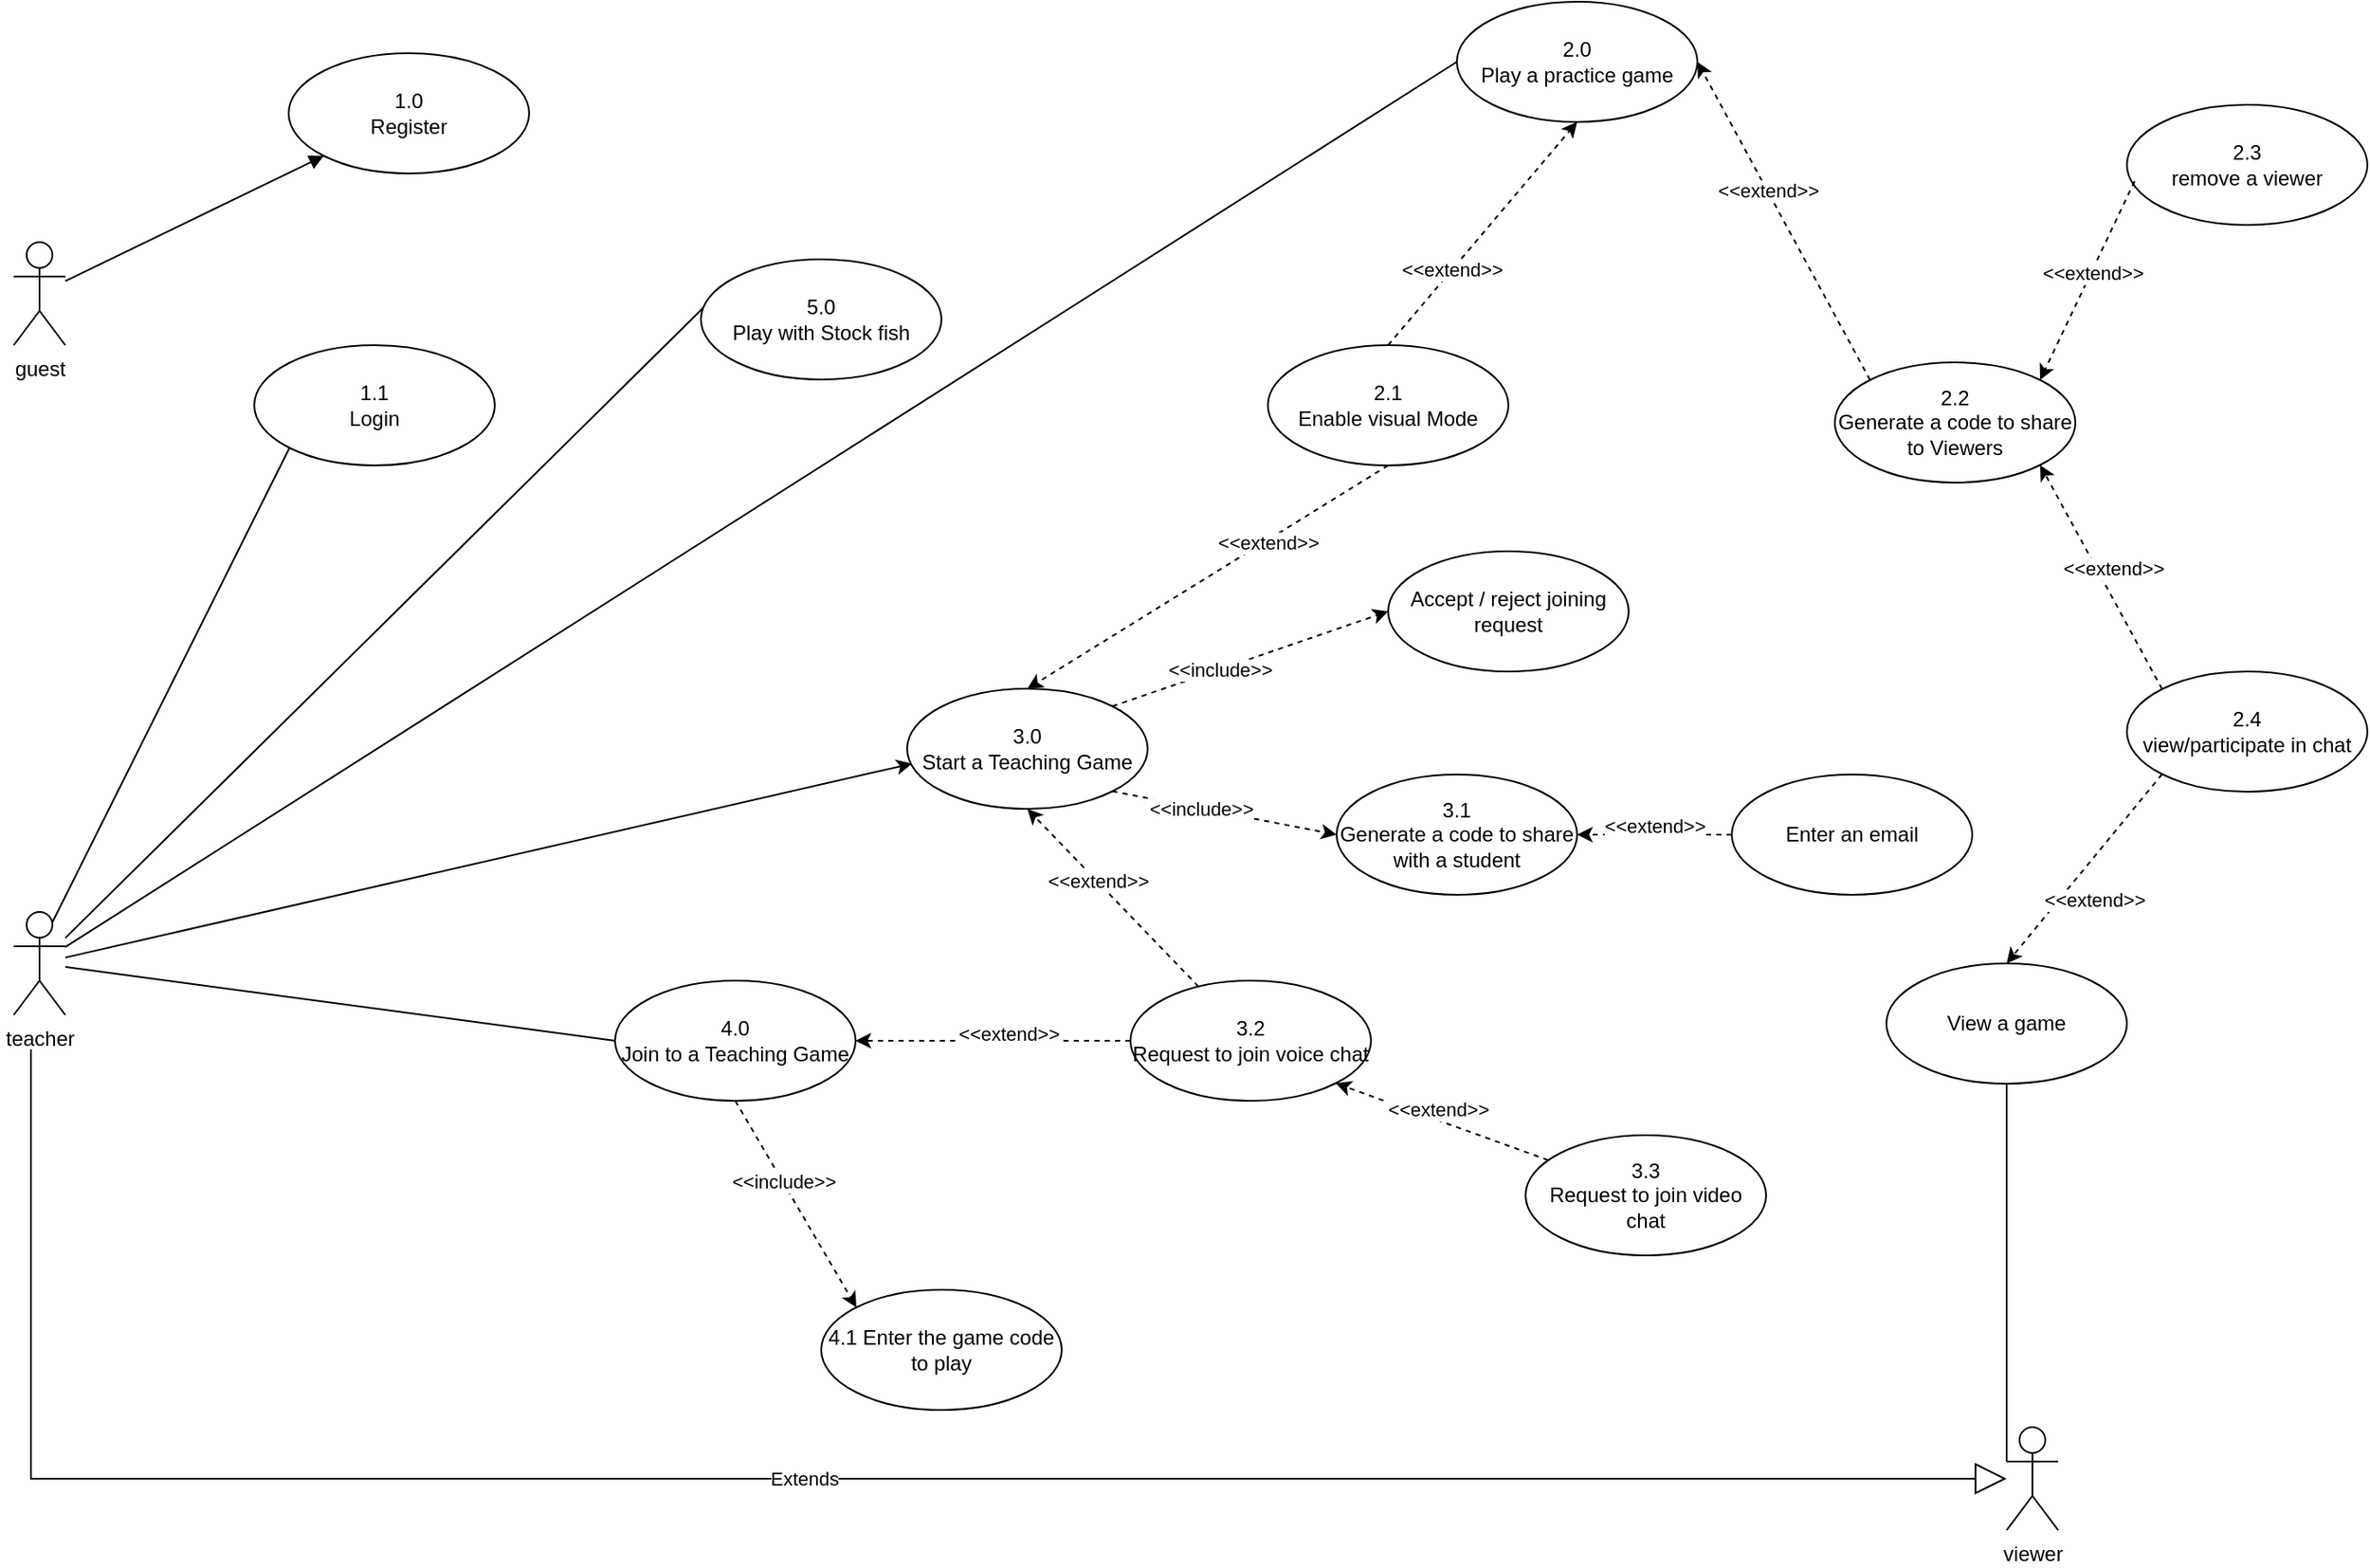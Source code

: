 <mxfile version="20.6.2" type="device" pages="2"><diagram id="KhYcBy6Ha_pBBN77TJ3p" name="Page-1"><mxGraphModel dx="-243" dy="2582" grid="1" gridSize="10" guides="1" tooltips="1" connect="1" arrows="1" fold="1" page="1" pageScale="1" pageWidth="850" pageHeight="1100" math="0" shadow="0"><root><mxCell id="0"/><mxCell id="1" parent="0"/><mxCell id="ZpGpHvYEhCBV3X8nhbIF-2" style="rounded=0;orthogonalLoop=1;jettySize=auto;html=1;endArrow=none;endFill=0;entryX=0;entryY=0.5;entryDx=0;entryDy=0;" parent="1" source="ZpGpHvYEhCBV3X8nhbIF-3" target="ZpGpHvYEhCBV3X8nhbIF-11" edge="1"><mxGeometry relative="1" as="geometry"/></mxCell><mxCell id="ZpGpHvYEhCBV3X8nhbIF-25" style="rounded=0;orthogonalLoop=1;jettySize=auto;html=1;entryX=0.02;entryY=0.624;entryDx=0;entryDy=0;entryPerimeter=0;" parent="1" source="ZpGpHvYEhCBV3X8nhbIF-3" target="ZpGpHvYEhCBV3X8nhbIF-24" edge="1"><mxGeometry relative="1" as="geometry"/></mxCell><mxCell id="ZpGpHvYEhCBV3X8nhbIF-50" style="edgeStyle=none;rounded=0;orthogonalLoop=1;jettySize=auto;html=1;entryX=0;entryY=1;entryDx=0;entryDy=0;endArrow=none;endFill=0;exitX=0.75;exitY=0.1;exitDx=0;exitDy=0;exitPerimeter=0;" parent="1" source="ZpGpHvYEhCBV3X8nhbIF-3" target="ZpGpHvYEhCBV3X8nhbIF-41" edge="1"><mxGeometry relative="1" as="geometry"/></mxCell><mxCell id="ZpGpHvYEhCBV3X8nhbIF-52" style="edgeStyle=none;rounded=0;orthogonalLoop=1;jettySize=auto;html=1;entryX=0.022;entryY=0.379;entryDx=0;entryDy=0;entryPerimeter=0;endArrow=none;endFill=0;" parent="1" source="ZpGpHvYEhCBV3X8nhbIF-3" target="ZpGpHvYEhCBV3X8nhbIF-51" edge="1"><mxGeometry relative="1" as="geometry"/></mxCell><mxCell id="ZpGpHvYEhCBV3X8nhbIF-3" value="teacher" style="shape=umlActor;verticalLabelPosition=bottom;verticalAlign=top;html=1;" parent="1" vertex="1"><mxGeometry x="2610" y="160" width="30" height="60" as="geometry"/></mxCell><mxCell id="ZpGpHvYEhCBV3X8nhbIF-11" value="2.0&lt;br&gt;Play a practice game" style="ellipse;whiteSpace=wrap;html=1;" parent="1" vertex="1"><mxGeometry x="3450" y="-370" width="140" height="70" as="geometry"/></mxCell><mxCell id="ZpGpHvYEhCBV3X8nhbIF-28" style="rounded=0;orthogonalLoop=1;jettySize=auto;html=1;dashed=1;entryX=0;entryY=0;entryDx=0;entryDy=0;exitX=0.5;exitY=1;exitDx=0;exitDy=0;" parent="1" source="ZpGpHvYEhCBV3X8nhbIF-45" target="ZpGpHvYEhCBV3X8nhbIF-73" edge="1"><mxGeometry relative="1" as="geometry"/></mxCell><mxCell id="ZpGpHvYEhCBV3X8nhbIF-29" value="&amp;lt;&amp;lt;include&amp;gt;&amp;gt;" style="edgeLabel;html=1;align=center;verticalAlign=middle;resizable=0;points=[];" parent="ZpGpHvYEhCBV3X8nhbIF-28" vertex="1" connectable="0"><mxGeometry x="-0.221" relative="1" as="geometry"><mxPoint as="offset"/></mxGeometry></mxCell><mxCell id="ZpGpHvYEhCBV3X8nhbIF-24" value="3.0&lt;br&gt;Start a Teaching Game" style="ellipse;whiteSpace=wrap;html=1;" parent="1" vertex="1"><mxGeometry x="3130" y="30" width="140" height="70" as="geometry"/></mxCell><mxCell id="ZpGpHvYEhCBV3X8nhbIF-26" value="3.1&lt;br&gt;Generate a code to share&lt;br&gt;with a student" style="ellipse;whiteSpace=wrap;html=1;" parent="1" vertex="1"><mxGeometry x="3380" y="80" width="140" height="70" as="geometry"/></mxCell><mxCell id="ZpGpHvYEhCBV3X8nhbIF-49" style="edgeStyle=none;rounded=0;orthogonalLoop=1;jettySize=auto;html=1;entryX=0;entryY=0.5;entryDx=0;entryDy=0;endArrow=none;endFill=0;" parent="1" source="ZpGpHvYEhCBV3X8nhbIF-3" target="ZpGpHvYEhCBV3X8nhbIF-45" edge="1"><mxGeometry relative="1" as="geometry"/></mxCell><mxCell id="ZpGpHvYEhCBV3X8nhbIF-36" style="edgeStyle=none;rounded=0;orthogonalLoop=1;jettySize=auto;html=1;entryX=0.5;entryY=1;entryDx=0;entryDy=0;dashed=1;endArrow=classic;endFill=1;" parent="1" source="ZpGpHvYEhCBV3X8nhbIF-31" target="ZpGpHvYEhCBV3X8nhbIF-24" edge="1"><mxGeometry relative="1" as="geometry"/></mxCell><mxCell id="ZpGpHvYEhCBV3X8nhbIF-37" value="&amp;lt;&amp;lt;extend&amp;gt;&amp;gt;" style="edgeLabel;html=1;align=center;verticalAlign=middle;resizable=0;points=[];" parent="ZpGpHvYEhCBV3X8nhbIF-36" vertex="1" connectable="0"><mxGeometry x="0.191" relative="1" as="geometry"><mxPoint as="offset"/></mxGeometry></mxCell><mxCell id="ZpGpHvYEhCBV3X8nhbIF-46" style="edgeStyle=none;rounded=0;orthogonalLoop=1;jettySize=auto;html=1;entryX=1;entryY=0.5;entryDx=0;entryDy=0;dashed=1;endArrow=classic;endFill=1;" parent="1" source="ZpGpHvYEhCBV3X8nhbIF-31" target="ZpGpHvYEhCBV3X8nhbIF-45" edge="1"><mxGeometry relative="1" as="geometry"/></mxCell><mxCell id="ZpGpHvYEhCBV3X8nhbIF-47" value="&amp;lt;&amp;lt;extend&amp;gt;&amp;gt;" style="edgeLabel;html=1;align=center;verticalAlign=middle;resizable=0;points=[];" parent="ZpGpHvYEhCBV3X8nhbIF-46" vertex="1" connectable="0"><mxGeometry x="-0.411" y="2" relative="1" as="geometry"><mxPoint x="-24" y="-6" as="offset"/></mxGeometry></mxCell><mxCell id="ZpGpHvYEhCBV3X8nhbIF-31" value="3.2&lt;br&gt;Request to join voice chat" style="ellipse;whiteSpace=wrap;html=1;" parent="1" vertex="1"><mxGeometry x="3260" y="200" width="140" height="70" as="geometry"/></mxCell><mxCell id="ZpGpHvYEhCBV3X8nhbIF-34" style="edgeStyle=none;rounded=0;orthogonalLoop=1;jettySize=auto;html=1;entryX=1;entryY=1;entryDx=0;entryDy=0;endArrow=classic;endFill=1;dashed=1;" parent="1" source="ZpGpHvYEhCBV3X8nhbIF-32" target="ZpGpHvYEhCBV3X8nhbIF-31" edge="1"><mxGeometry relative="1" as="geometry"/></mxCell><mxCell id="ZpGpHvYEhCBV3X8nhbIF-35" value="&amp;lt;&amp;lt;extend&amp;gt;&amp;gt;" style="edgeLabel;html=1;align=center;verticalAlign=middle;resizable=0;points=[];" parent="ZpGpHvYEhCBV3X8nhbIF-34" vertex="1" connectable="0"><mxGeometry x="0.266" y="-3" relative="1" as="geometry"><mxPoint x="13" y="1" as="offset"/></mxGeometry></mxCell><mxCell id="ZpGpHvYEhCBV3X8nhbIF-32" value="3.3&lt;br&gt;Request to join video chat" style="ellipse;whiteSpace=wrap;html=1;" parent="1" vertex="1"><mxGeometry x="3490" y="290" width="140" height="70" as="geometry"/></mxCell><mxCell id="ZpGpHvYEhCBV3X8nhbIF-39" style="edgeStyle=none;rounded=0;orthogonalLoop=1;jettySize=auto;html=1;entryX=0.5;entryY=1;entryDx=0;entryDy=0;dashed=1;endArrow=classic;endFill=1;exitX=0.5;exitY=0;exitDx=0;exitDy=0;" parent="1" source="ZpGpHvYEhCBV3X8nhbIF-38" target="ZpGpHvYEhCBV3X8nhbIF-11" edge="1"><mxGeometry relative="1" as="geometry"/></mxCell><mxCell id="ZpGpHvYEhCBV3X8nhbIF-40" value="&amp;lt;&amp;lt;extend&amp;gt;&amp;gt;" style="edgeLabel;html=1;align=center;verticalAlign=middle;resizable=0;points=[];" parent="ZpGpHvYEhCBV3X8nhbIF-39" vertex="1" connectable="0"><mxGeometry x="-0.322" y="1" relative="1" as="geometry"><mxPoint as="offset"/></mxGeometry></mxCell><mxCell id="ZpGpHvYEhCBV3X8nhbIF-38" value="2.1&lt;br&gt;Enable visual Mode" style="ellipse;whiteSpace=wrap;html=1;" parent="1" vertex="1"><mxGeometry x="3340" y="-170" width="140" height="70" as="geometry"/></mxCell><mxCell id="ZpGpHvYEhCBV3X8nhbIF-41" value="1.1&lt;br&gt;Login" style="ellipse;whiteSpace=wrap;html=1;" parent="1" vertex="1"><mxGeometry x="2750" y="-170" width="140" height="70" as="geometry"/></mxCell><mxCell id="ZpGpHvYEhCBV3X8nhbIF-42" value="1.0&lt;br&gt;Register" style="ellipse;whiteSpace=wrap;html=1;" parent="1" vertex="1"><mxGeometry x="2770" y="-340" width="140" height="70" as="geometry"/></mxCell><mxCell id="ZpGpHvYEhCBV3X8nhbIF-45" value="4.0&lt;br&gt;Join to a Teaching Game" style="ellipse;whiteSpace=wrap;html=1;" parent="1" vertex="1"><mxGeometry x="2960" y="200" width="140" height="70" as="geometry"/></mxCell><mxCell id="ZpGpHvYEhCBV3X8nhbIF-51" value="5.0&lt;br&gt;Play with Stock fish" style="ellipse;whiteSpace=wrap;html=1;" parent="1" vertex="1"><mxGeometry x="3010" y="-220" width="140" height="70" as="geometry"/></mxCell><mxCell id="ZpGpHvYEhCBV3X8nhbIF-53" value="2.2&lt;br&gt;Generate a code to share to Viewers" style="ellipse;whiteSpace=wrap;html=1;" parent="1" vertex="1"><mxGeometry x="3670" y="-160" width="140" height="70" as="geometry"/></mxCell><mxCell id="ZpGpHvYEhCBV3X8nhbIF-54" style="edgeStyle=none;rounded=0;orthogonalLoop=1;jettySize=auto;html=1;entryX=1;entryY=0.5;entryDx=0;entryDy=0;dashed=1;endArrow=classic;endFill=1;exitX=0;exitY=0;exitDx=0;exitDy=0;" parent="1" source="ZpGpHvYEhCBV3X8nhbIF-53" target="ZpGpHvYEhCBV3X8nhbIF-11" edge="1"><mxGeometry relative="1" as="geometry"><mxPoint x="3300.004" y="101.482" as="sourcePoint"/><mxPoint x="3215.16" y="-40" as="targetPoint"/></mxGeometry></mxCell><mxCell id="ZpGpHvYEhCBV3X8nhbIF-55" value="&amp;lt;&amp;lt;extend&amp;gt;&amp;gt;" style="edgeLabel;html=1;align=center;verticalAlign=middle;resizable=0;points=[];" parent="ZpGpHvYEhCBV3X8nhbIF-54" vertex="1" connectable="0"><mxGeometry x="0.191" relative="1" as="geometry"><mxPoint as="offset"/></mxGeometry></mxCell><mxCell id="ZpGpHvYEhCBV3X8nhbIF-58" value="2.3&lt;br&gt;remove a viewer" style="ellipse;whiteSpace=wrap;html=1;" parent="1" vertex="1"><mxGeometry x="3840" y="-310" width="140" height="70" as="geometry"/></mxCell><mxCell id="ZpGpHvYEhCBV3X8nhbIF-60" style="edgeStyle=none;rounded=0;orthogonalLoop=1;jettySize=auto;html=1;entryX=1;entryY=0;entryDx=0;entryDy=0;dashed=1;endArrow=classic;endFill=1;exitX=0.032;exitY=0.636;exitDx=0;exitDy=0;exitPerimeter=0;" parent="1" source="ZpGpHvYEhCBV3X8nhbIF-58" target="ZpGpHvYEhCBV3X8nhbIF-53" edge="1"><mxGeometry relative="1" as="geometry"><mxPoint x="3680" y="-115" as="sourcePoint"/><mxPoint x="3485" y="-35" as="targetPoint"/></mxGeometry></mxCell><mxCell id="ZpGpHvYEhCBV3X8nhbIF-61" value="&amp;lt;&amp;lt;extend&amp;gt;&amp;gt;" style="edgeLabel;html=1;align=center;verticalAlign=middle;resizable=0;points=[];" parent="ZpGpHvYEhCBV3X8nhbIF-60" vertex="1" connectable="0"><mxGeometry x="0.191" relative="1" as="geometry"><mxPoint x="8" y="-16" as="offset"/></mxGeometry></mxCell><mxCell id="ZpGpHvYEhCBV3X8nhbIF-63" value="2.4&lt;br&gt;view/participate in chat" style="ellipse;whiteSpace=wrap;html=1;" parent="1" vertex="1"><mxGeometry x="3840" y="20" width="140" height="70" as="geometry"/></mxCell><mxCell id="ZpGpHvYEhCBV3X8nhbIF-64" style="edgeStyle=none;rounded=0;orthogonalLoop=1;jettySize=auto;html=1;entryX=1;entryY=1;entryDx=0;entryDy=0;dashed=1;endArrow=classic;endFill=1;exitX=0;exitY=0;exitDx=0;exitDy=0;" parent="1" source="ZpGpHvYEhCBV3X8nhbIF-63" target="ZpGpHvYEhCBV3X8nhbIF-53" edge="1"><mxGeometry relative="1" as="geometry"><mxPoint x="3900" y="-120" as="sourcePoint"/><mxPoint x="3799.919" y="-139.536" as="targetPoint"/></mxGeometry></mxCell><mxCell id="ZpGpHvYEhCBV3X8nhbIF-65" value="&amp;lt;&amp;lt;extend&amp;gt;&amp;gt;" style="edgeLabel;html=1;align=center;verticalAlign=middle;resizable=0;points=[];" parent="ZpGpHvYEhCBV3X8nhbIF-64" vertex="1" connectable="0"><mxGeometry x="0.191" relative="1" as="geometry"><mxPoint x="14" y="7" as="offset"/></mxGeometry></mxCell><mxCell id="ZpGpHvYEhCBV3X8nhbIF-66" value="viewer" style="shape=umlActor;verticalLabelPosition=bottom;verticalAlign=top;html=1;" parent="1" vertex="1"><mxGeometry x="3770" y="460" width="30" height="60" as="geometry"/></mxCell><mxCell id="ZpGpHvYEhCBV3X8nhbIF-68" style="edgeStyle=none;rounded=0;orthogonalLoop=1;jettySize=auto;html=1;entryX=0.5;entryY=1;entryDx=0;entryDy=0;endArrow=none;endFill=0;exitX=0;exitY=0.333;exitDx=0;exitDy=0;exitPerimeter=0;" parent="1" source="ZpGpHvYEhCBV3X8nhbIF-66" target="ZpGpHvYEhCBV3X8nhbIF-78" edge="1"><mxGeometry relative="1" as="geometry"><mxPoint x="3760" y="460" as="sourcePoint"/><mxPoint x="3440" y="665" as="targetPoint"/></mxGeometry></mxCell><mxCell id="ZpGpHvYEhCBV3X8nhbIF-70" style="edgeStyle=none;rounded=0;orthogonalLoop=1;jettySize=auto;html=1;dashed=1;endArrow=classic;endFill=1;exitX=0.5;exitY=1;exitDx=0;exitDy=0;entryX=0.5;entryY=0;entryDx=0;entryDy=0;" parent="1" source="ZpGpHvYEhCBV3X8nhbIF-38" target="ZpGpHvYEhCBV3X8nhbIF-24" edge="1"><mxGeometry relative="1" as="geometry"><mxPoint x="3150.236" y="-29.615" as="sourcePoint"/><mxPoint x="3060" y="40" as="targetPoint"/></mxGeometry></mxCell><mxCell id="ZpGpHvYEhCBV3X8nhbIF-71" value="&amp;lt;&amp;lt;extend&amp;gt;&amp;gt;" style="edgeLabel;html=1;align=center;verticalAlign=middle;resizable=0;points=[];" parent="ZpGpHvYEhCBV3X8nhbIF-70" vertex="1" connectable="0"><mxGeometry x="-0.322" y="1" relative="1" as="geometry"><mxPoint as="offset"/></mxGeometry></mxCell><mxCell id="ZpGpHvYEhCBV3X8nhbIF-72" value="Extends" style="endArrow=block;endSize=16;endFill=0;html=1;rounded=0;edgeStyle=orthogonalEdgeStyle;" parent="1" target="ZpGpHvYEhCBV3X8nhbIF-66" edge="1"><mxGeometry width="160" relative="1" as="geometry"><mxPoint x="2620" y="240" as="sourcePoint"/><mxPoint x="2760" y="250" as="targetPoint"/><Array as="points"><mxPoint x="2620" y="490"/></Array></mxGeometry></mxCell><mxCell id="ZpGpHvYEhCBV3X8nhbIF-73" value="4.1 Enter the game code to play" style="ellipse;whiteSpace=wrap;html=1;" parent="1" vertex="1"><mxGeometry x="3080" y="380" width="140" height="70" as="geometry"/></mxCell><mxCell id="ZpGpHvYEhCBV3X8nhbIF-76" style="rounded=0;orthogonalLoop=1;jettySize=auto;html=1;dashed=1;entryX=0;entryY=0.5;entryDx=0;entryDy=0;exitX=1;exitY=1;exitDx=0;exitDy=0;" parent="1" source="ZpGpHvYEhCBV3X8nhbIF-24" target="ZpGpHvYEhCBV3X8nhbIF-26" edge="1"><mxGeometry relative="1" as="geometry"><mxPoint x="3040" y="280" as="sourcePoint"/><mxPoint x="3020" y="390" as="targetPoint"/></mxGeometry></mxCell><mxCell id="ZpGpHvYEhCBV3X8nhbIF-77" value="&amp;lt;&amp;lt;include&amp;gt;&amp;gt;" style="edgeLabel;html=1;align=center;verticalAlign=middle;resizable=0;points=[];" parent="ZpGpHvYEhCBV3X8nhbIF-76" vertex="1" connectable="0"><mxGeometry x="-0.221" relative="1" as="geometry"><mxPoint as="offset"/></mxGeometry></mxCell><mxCell id="ZpGpHvYEhCBV3X8nhbIF-78" value="View a game" style="ellipse;whiteSpace=wrap;html=1;" parent="1" vertex="1"><mxGeometry x="3700" y="190" width="140" height="70" as="geometry"/></mxCell><mxCell id="ZpGpHvYEhCBV3X8nhbIF-79" style="edgeStyle=none;rounded=0;orthogonalLoop=1;jettySize=auto;html=1;entryX=0.5;entryY=0;entryDx=0;entryDy=0;dashed=1;endArrow=classic;endFill=1;exitX=0;exitY=1;exitDx=0;exitDy=0;" parent="1" source="ZpGpHvYEhCBV3X8nhbIF-63" target="ZpGpHvYEhCBV3X8nhbIF-78" edge="1"><mxGeometry relative="1" as="geometry"><mxPoint x="3738.88" y="-78.92" as="sourcePoint"/><mxPoint x="3630.005" y="-100.508" as="targetPoint"/></mxGeometry></mxCell><mxCell id="ZpGpHvYEhCBV3X8nhbIF-80" value="&amp;lt;&amp;lt;extend&amp;gt;&amp;gt;" style="edgeLabel;html=1;align=center;verticalAlign=middle;resizable=0;points=[];" parent="ZpGpHvYEhCBV3X8nhbIF-79" vertex="1" connectable="0"><mxGeometry x="0.191" relative="1" as="geometry"><mxPoint x="14" y="7" as="offset"/></mxGeometry></mxCell><mxCell id="ZpGpHvYEhCBV3X8nhbIF-86" style="edgeStyle=none;rounded=0;orthogonalLoop=1;jettySize=auto;html=1;entryX=0;entryY=1;entryDx=0;entryDy=0;endArrow=block;endFill=1;" parent="1" source="ZpGpHvYEhCBV3X8nhbIF-81" target="ZpGpHvYEhCBV3X8nhbIF-42" edge="1"><mxGeometry relative="1" as="geometry"/></mxCell><mxCell id="ZpGpHvYEhCBV3X8nhbIF-81" value="guest" style="shape=umlActor;verticalLabelPosition=bottom;verticalAlign=top;html=1;" parent="1" vertex="1"><mxGeometry x="2610" y="-230" width="30" height="60" as="geometry"/></mxCell><mxCell id="ZpGpHvYEhCBV3X8nhbIF-87" value="Accept / reject joining request" style="ellipse;whiteSpace=wrap;html=1;" parent="1" vertex="1"><mxGeometry x="3410" y="-50" width="140" height="70" as="geometry"/></mxCell><mxCell id="ZpGpHvYEhCBV3X8nhbIF-88" style="rounded=0;orthogonalLoop=1;jettySize=auto;html=1;dashed=1;entryX=0;entryY=0.5;entryDx=0;entryDy=0;exitX=1;exitY=0;exitDx=0;exitDy=0;" parent="1" source="ZpGpHvYEhCBV3X8nhbIF-24" target="ZpGpHvYEhCBV3X8nhbIF-87" edge="1"><mxGeometry relative="1" as="geometry"><mxPoint x="3280" y="75" as="sourcePoint"/><mxPoint x="3410" y="125" as="targetPoint"/></mxGeometry></mxCell><mxCell id="ZpGpHvYEhCBV3X8nhbIF-89" value="&amp;lt;&amp;lt;include&amp;gt;&amp;gt;" style="edgeLabel;html=1;align=center;verticalAlign=middle;resizable=0;points=[];" parent="ZpGpHvYEhCBV3X8nhbIF-88" vertex="1" connectable="0"><mxGeometry x="-0.221" relative="1" as="geometry"><mxPoint as="offset"/></mxGeometry></mxCell><mxCell id="ZpGpHvYEhCBV3X8nhbIF-90" value="Enter an email" style="ellipse;whiteSpace=wrap;html=1;" parent="1" vertex="1"><mxGeometry x="3610" y="80" width="140" height="70" as="geometry"/></mxCell><mxCell id="ZpGpHvYEhCBV3X8nhbIF-91" style="edgeStyle=none;rounded=0;orthogonalLoop=1;jettySize=auto;html=1;entryX=1;entryY=0.5;entryDx=0;entryDy=0;dashed=1;endArrow=classic;endFill=1;exitX=0;exitY=0.5;exitDx=0;exitDy=0;" parent="1" source="ZpGpHvYEhCBV3X8nhbIF-90" target="ZpGpHvYEhCBV3X8nhbIF-26" edge="1"><mxGeometry relative="1" as="geometry"><mxPoint x="3870.23" y="40.388" as="sourcePoint"/><mxPoint x="3799.77" y="-90.388" as="targetPoint"/></mxGeometry></mxCell><mxCell id="ZpGpHvYEhCBV3X8nhbIF-92" value="&amp;lt;&amp;lt;extend&amp;gt;&amp;gt;" style="edgeLabel;html=1;align=center;verticalAlign=middle;resizable=0;points=[];" parent="ZpGpHvYEhCBV3X8nhbIF-91" vertex="1" connectable="0"><mxGeometry x="0.191" relative="1" as="geometry"><mxPoint x="8" y="-5" as="offset"/></mxGeometry></mxCell></root></mxGraphModel></diagram><diagram id="oxsnojHXriPnRY9PDHR7" name="Page-2"><mxGraphModel dx="1730" dy="1112" grid="1" gridSize="10" guides="1" tooltips="1" connect="1" arrows="1" fold="1" page="1" pageScale="1" pageWidth="850" pageHeight="1100" math="0" shadow="0"><root><mxCell id="0"/><mxCell id="1" parent="0"/><mxCell id="IDYa8wNjtZI7jtVjdhLp-1" value="" style="rounded=1;whiteSpace=wrap;html=1;" vertex="1" parent="1"><mxGeometry x="225" y="248" width="400" height="200" as="geometry"/></mxCell><mxCell id="IDYa8wNjtZI7jtVjdhLp-2" value="" style="group" vertex="1" connectable="0" parent="1"><mxGeometry x="465" y="308" width="69.33" height="80" as="geometry"/></mxCell><mxCell id="IDYa8wNjtZI7jtVjdhLp-3" value="" style="strokeWidth=2;html=1;shape=mxgraph.flowchart.database;whiteSpace=wrap;" vertex="1" parent="IDYa8wNjtZI7jtVjdhLp-2"><mxGeometry y="44.878" width="69.33" height="35.122" as="geometry"/></mxCell><mxCell id="IDYa8wNjtZI7jtVjdhLp-4" value="" style="strokeWidth=2;html=1;shape=mxgraph.flowchart.database;whiteSpace=wrap;" vertex="1" parent="IDYa8wNjtZI7jtVjdhLp-2"><mxGeometry y="23.415" width="69.33" height="35.122" as="geometry"/></mxCell><mxCell id="IDYa8wNjtZI7jtVjdhLp-5" value="" style="strokeWidth=2;html=1;shape=mxgraph.flowchart.database;whiteSpace=wrap;" vertex="1" parent="IDYa8wNjtZI7jtVjdhLp-2"><mxGeometry width="69.33" height="35.122" as="geometry"/></mxCell><mxCell id="IDYa8wNjtZI7jtVjdhLp-7" value="Backend&lt;br&gt;Laravel" style="whiteSpace=wrap;html=1;aspect=fixed;" vertex="1" parent="1"><mxGeometry x="295" y="308" width="80" height="80" as="geometry"/></mxCell><mxCell id="IDYa8wNjtZI7jtVjdhLp-8" value="MongoDB Database" style="text;html=1;align=center;verticalAlign=middle;resizable=0;points=[];autosize=1;strokeColor=none;fillColor=none;" vertex="1" parent="1"><mxGeometry x="430" y="278" width="130" height="30" as="geometry"/></mxCell><mxCell id="IDYa8wNjtZI7jtVjdhLp-9" value="" style="endArrow=classic;html=1;rounded=0;exitX=1;exitY=0.5;exitDx=0;exitDy=0;entryX=0;entryY=0.5;entryDx=0;entryDy=0;entryPerimeter=0;" edge="1" parent="1" source="IDYa8wNjtZI7jtVjdhLp-7" target="IDYa8wNjtZI7jtVjdhLp-4"><mxGeometry width="50" height="50" relative="1" as="geometry"><mxPoint x="505" y="593" as="sourcePoint"/><mxPoint x="555" y="543" as="targetPoint"/></mxGeometry></mxCell><mxCell id="IDYa8wNjtZI7jtVjdhLp-10" value="" style="endArrow=classic;html=1;rounded=0;exitX=0;exitY=0.85;exitDx=0;exitDy=0;exitPerimeter=0;entryX=1;entryY=0.658;entryDx=0;entryDy=0;entryPerimeter=0;" edge="1" parent="1" source="IDYa8wNjtZI7jtVjdhLp-4" target="IDYa8wNjtZI7jtVjdhLp-7"><mxGeometry width="50" height="50" relative="1" as="geometry"><mxPoint x="385" y="358" as="sourcePoint"/><mxPoint x="475" y="358.976" as="targetPoint"/></mxGeometry></mxCell><mxCell id="IDYa8wNjtZI7jtVjdhLp-11" value="" style="rounded=1;whiteSpace=wrap;html=1;" vertex="1" parent="1"><mxGeometry x="225" y="653" width="400" height="200" as="geometry"/></mxCell><mxCell id="IDYa8wNjtZI7jtVjdhLp-12" value="Frontend&lt;br&gt;(React)" style="whiteSpace=wrap;html=1;aspect=fixed;" vertex="1" parent="1"><mxGeometry x="385" y="713" width="80" height="80" as="geometry"/></mxCell><mxCell id="IDYa8wNjtZI7jtVjdhLp-13" value="Request" style="text;html=1;align=center;verticalAlign=middle;resizable=0;points=[];autosize=1;strokeColor=none;fillColor=none;" vertex="1" parent="1"><mxGeometry x="385" y="323" width="70" height="30" as="geometry"/></mxCell><mxCell id="IDYa8wNjtZI7jtVjdhLp-14" value="Result" style="text;html=1;align=center;verticalAlign=middle;resizable=0;points=[];autosize=1;strokeColor=none;fillColor=none;" vertex="1" parent="1"><mxGeometry x="395" y="353" width="60" height="30" as="geometry"/></mxCell><mxCell id="IDYa8wNjtZI7jtVjdhLp-15" value="" style="endArrow=classic;html=1;rounded=0;exitX=0.25;exitY=1;exitDx=0;exitDy=0;entryX=0.25;entryY=0;entryDx=0;entryDy=0;" edge="1" parent="1" source="IDYa8wNjtZI7jtVjdhLp-1" target="IDYa8wNjtZI7jtVjdhLp-11"><mxGeometry width="50" height="50" relative="1" as="geometry"><mxPoint x="475" y="613" as="sourcePoint"/><mxPoint x="525" y="563" as="targetPoint"/></mxGeometry></mxCell><mxCell id="IDYa8wNjtZI7jtVjdhLp-16" value="" style="endArrow=classic;html=1;rounded=0;exitX=0.37;exitY=-0.002;exitDx=0;exitDy=0;exitPerimeter=0;entryX=0.375;entryY=0.998;entryDx=0;entryDy=0;entryPerimeter=0;" edge="1" parent="1" source="IDYa8wNjtZI7jtVjdhLp-11" target="IDYa8wNjtZI7jtVjdhLp-1"><mxGeometry width="50" height="50" relative="1" as="geometry"><mxPoint x="335" y="458" as="sourcePoint"/><mxPoint x="475" y="473" as="targetPoint"/></mxGeometry></mxCell><mxCell id="IDYa8wNjtZI7jtVjdhLp-17" value="" style="endArrow=classic;startArrow=classic;html=1;rounded=0;entryX=0.671;entryY=0.998;entryDx=0;entryDy=0;entryPerimeter=0;exitX=0.671;exitY=0;exitDx=0;exitDy=0;exitPerimeter=0;" edge="1" parent="1" source="IDYa8wNjtZI7jtVjdhLp-11" target="IDYa8wNjtZI7jtVjdhLp-1"><mxGeometry width="50" height="50" relative="1" as="geometry"><mxPoint x="475" y="613" as="sourcePoint"/><mxPoint x="525" y="563" as="targetPoint"/></mxGeometry></mxCell><mxCell id="IDYa8wNjtZI7jtVjdhLp-18" value="HTTP Request" style="text;html=1;align=center;verticalAlign=middle;resizable=0;points=[];autosize=1;strokeColor=none;fillColor=none;rotation=-90;" vertex="1" parent="1"><mxGeometry x="315" y="543" width="100" height="30" as="geometry"/></mxCell><mxCell id="IDYa8wNjtZI7jtVjdhLp-19" value="HTTP Respond" style="text;html=1;align=center;verticalAlign=middle;resizable=0;points=[];autosize=1;strokeColor=none;fillColor=none;rotation=-90;" vertex="1" parent="1"><mxGeometry x="261" y="533" width="110" height="30" as="geometry"/></mxCell><mxCell id="IDYa8wNjtZI7jtVjdhLp-21" value="Web Socket connection" style="text;html=1;align=center;verticalAlign=middle;resizable=0;points=[];autosize=1;strokeColor=none;fillColor=none;rotation=-90;" vertex="1" parent="1"><mxGeometry x="409.33" y="533" width="150" height="30" as="geometry"/></mxCell></root></mxGraphModel></diagram></mxfile>